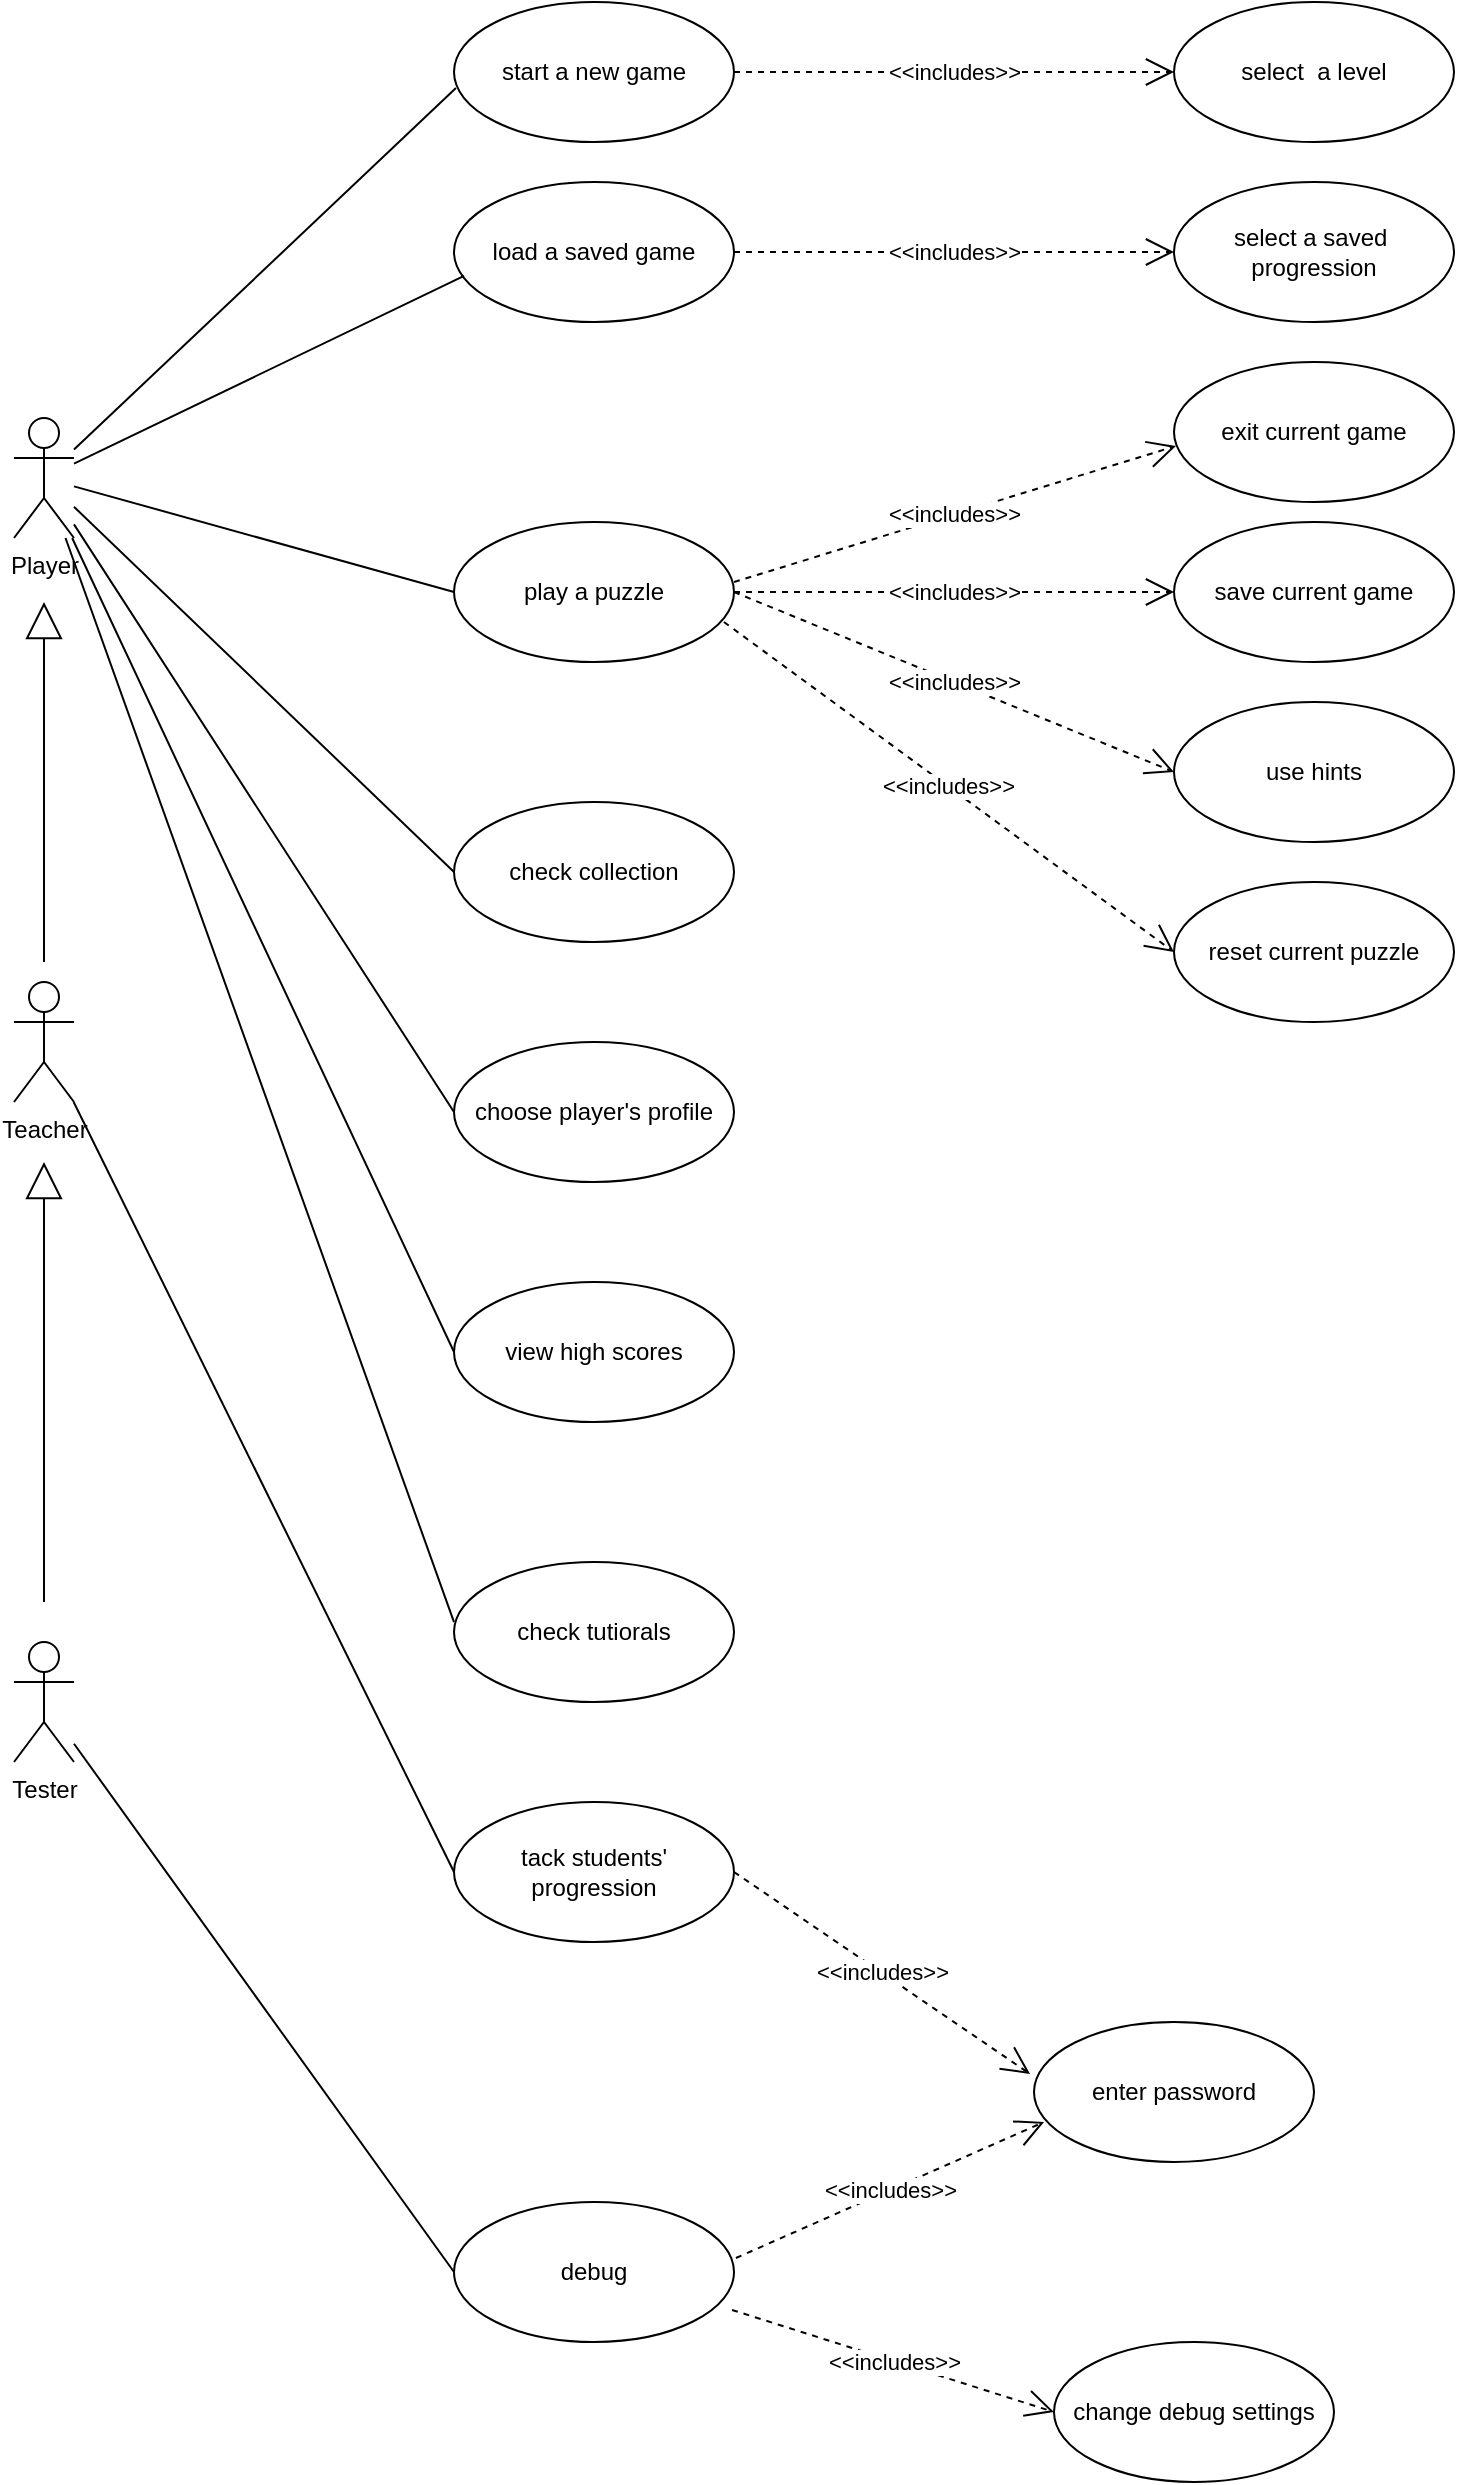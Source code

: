 <mxfile version="23.1.1" type="github">
  <diagram name="Page-1" id="0783ab3e-0a74-02c8-0abd-f7b4e66b4bec">
    <mxGraphModel dx="2924" dy="1140" grid="1" gridSize="10" guides="1" tooltips="1" connect="1" arrows="1" fold="1" page="1" pageScale="1" pageWidth="850" pageHeight="1100" background="none" math="0" shadow="0">
      <root>
        <mxCell id="0" />
        <mxCell id="1" parent="0" />
        <mxCell id="n95UubTUEXaW6l02zeMs-1" value="Player" style="shape=umlActor;verticalLabelPosition=bottom;verticalAlign=top;html=1;outlineConnect=0;" parent="1" vertex="1">
          <mxGeometry x="-790" y="228" width="30" height="60" as="geometry" />
        </mxCell>
        <mxCell id="n95UubTUEXaW6l02zeMs-14" value="Teacher" style="shape=umlActor;verticalLabelPosition=bottom;verticalAlign=top;html=1;outlineConnect=0;" parent="1" vertex="1">
          <mxGeometry x="-790" y="510" width="30" height="60" as="geometry" />
        </mxCell>
        <mxCell id="n95UubTUEXaW6l02zeMs-22" value="Tester" style="shape=umlActor;verticalLabelPosition=bottom;verticalAlign=top;html=1;outlineConnect=0;" parent="1" vertex="1">
          <mxGeometry x="-790" y="840" width="30" height="60" as="geometry" />
        </mxCell>
        <mxCell id="n95UubTUEXaW6l02zeMs-30" value="debug" style="ellipse;whiteSpace=wrap;html=1;" parent="1" vertex="1">
          <mxGeometry x="-570" y="1120" width="140" height="70" as="geometry" />
        </mxCell>
        <mxCell id="n95UubTUEXaW6l02zeMs-31" value="check collection" style="ellipse;whiteSpace=wrap;html=1;" parent="1" vertex="1">
          <mxGeometry x="-570" y="420" width="140" height="70" as="geometry" />
        </mxCell>
        <mxCell id="n95UubTUEXaW6l02zeMs-32" value="start a new game" style="ellipse;whiteSpace=wrap;html=1;" parent="1" vertex="1">
          <mxGeometry x="-570" y="20" width="140" height="70" as="geometry" />
        </mxCell>
        <mxCell id="n95UubTUEXaW6l02zeMs-35" value="load a saved game" style="ellipse;whiteSpace=wrap;html=1;" parent="1" vertex="1">
          <mxGeometry x="-570" y="110" width="140" height="70" as="geometry" />
        </mxCell>
        <mxCell id="n95UubTUEXaW6l02zeMs-36" value="tack students&#39; progression" style="ellipse;whiteSpace=wrap;html=1;" parent="1" vertex="1">
          <mxGeometry x="-570" y="920" width="140" height="70" as="geometry" />
        </mxCell>
        <mxCell id="n95UubTUEXaW6l02zeMs-37" value="view high scores" style="ellipse;whiteSpace=wrap;html=1;" parent="1" vertex="1">
          <mxGeometry x="-570" y="660" width="140" height="70" as="geometry" />
        </mxCell>
        <mxCell id="n95UubTUEXaW6l02zeMs-41" value="check tutiorals" style="ellipse;whiteSpace=wrap;html=1;" parent="1" vertex="1">
          <mxGeometry x="-570" y="800" width="140" height="70" as="geometry" />
        </mxCell>
        <mxCell id="n95UubTUEXaW6l02zeMs-42" value="change debug settings" style="ellipse;whiteSpace=wrap;html=1;" parent="1" vertex="1">
          <mxGeometry x="-270" y="1190" width="140" height="70" as="geometry" />
        </mxCell>
        <mxCell id="n95UubTUEXaW6l02zeMs-46" value="" style="endArrow=block;endSize=16;endFill=0;html=1;rounded=0;" parent="1" edge="1">
          <mxGeometry width="160" relative="1" as="geometry">
            <mxPoint x="-775" y="500" as="sourcePoint" />
            <mxPoint x="-775" y="320" as="targetPoint" />
            <Array as="points">
              <mxPoint x="-775" y="400" />
            </Array>
          </mxGeometry>
        </mxCell>
        <mxCell id="n95UubTUEXaW6l02zeMs-47" value="" style="endArrow=block;endSize=16;endFill=0;html=1;rounded=0;" parent="1" edge="1">
          <mxGeometry width="160" relative="1" as="geometry">
            <mxPoint x="-775" y="820" as="sourcePoint" />
            <mxPoint x="-775" y="600" as="targetPoint" />
          </mxGeometry>
        </mxCell>
        <mxCell id="n95UubTUEXaW6l02zeMs-50" value="&amp;lt;&amp;lt;includes&amp;gt;&amp;gt;" style="endArrow=open;endSize=12;dashed=1;html=1;rounded=0;exitX=0.993;exitY=0.771;exitDx=0;exitDy=0;entryX=0;entryY=0.5;entryDx=0;entryDy=0;exitPerimeter=0;" parent="1" source="n95UubTUEXaW6l02zeMs-30" target="n95UubTUEXaW6l02zeMs-42" edge="1">
          <mxGeometry width="160" relative="1" as="geometry">
            <mxPoint x="-440" y="1234.5" as="sourcePoint" />
            <mxPoint x="-240" y="1140" as="targetPoint" />
          </mxGeometry>
        </mxCell>
        <mxCell id="n95UubTUEXaW6l02zeMs-51" value="&amp;lt;&amp;lt;includes&amp;gt;&amp;gt;" style="endArrow=open;endSize=12;dashed=1;html=1;rounded=0;exitX=1;exitY=0.5;exitDx=0;exitDy=0;entryX=0;entryY=0.5;entryDx=0;entryDy=0;" parent="1" source="n95UubTUEXaW6l02zeMs-32" target="n95UubTUEXaW6l02zeMs-68" edge="1">
          <mxGeometry width="160" relative="1" as="geometry">
            <mxPoint x="-430" y="180" as="sourcePoint" />
            <mxPoint x="-250" y="60" as="targetPoint" />
          </mxGeometry>
        </mxCell>
        <mxCell id="n95UubTUEXaW6l02zeMs-52" value="&amp;lt;&amp;lt;includes&amp;gt;&amp;gt;" style="endArrow=open;endSize=12;dashed=1;html=1;rounded=0;exitX=1;exitY=0.5;exitDx=0;exitDy=0;entryX=0;entryY=0.5;entryDx=0;entryDy=0;" parent="1" source="n95UubTUEXaW6l02zeMs-35" target="n95UubTUEXaW6l02zeMs-69" edge="1">
          <mxGeometry width="160" relative="1" as="geometry">
            <mxPoint x="-430" y="300" as="sourcePoint" />
            <mxPoint x="-230" y="130" as="targetPoint" />
          </mxGeometry>
        </mxCell>
        <mxCell id="n95UubTUEXaW6l02zeMs-53" value="enter password" style="ellipse;whiteSpace=wrap;html=1;" parent="1" vertex="1">
          <mxGeometry x="-280" y="1030" width="140" height="70" as="geometry" />
        </mxCell>
        <mxCell id="n95UubTUEXaW6l02zeMs-54" value="&amp;lt;&amp;lt;includes&amp;gt;&amp;gt;" style="endArrow=open;endSize=12;dashed=1;html=1;rounded=0;exitX=1;exitY=0.5;exitDx=0;exitDy=0;entryX=-0.014;entryY=0.371;entryDx=0;entryDy=0;entryPerimeter=0;" parent="1" source="n95UubTUEXaW6l02zeMs-36" target="n95UubTUEXaW6l02zeMs-53" edge="1">
          <mxGeometry width="160" relative="1" as="geometry">
            <mxPoint x="-410" y="619.5" as="sourcePoint" />
            <mxPoint x="-270" y="1060" as="targetPoint" />
          </mxGeometry>
        </mxCell>
        <mxCell id="n95UubTUEXaW6l02zeMs-56" value="" style="endArrow=none;endSize=12;html=1;rounded=0;entryX=0;entryY=0.5;entryDx=0;entryDy=0;endFill=0;" parent="1" source="n95UubTUEXaW6l02zeMs-1" target="n95UubTUEXaW6l02zeMs-37" edge="1">
          <mxGeometry x="0.001" width="160" relative="1" as="geometry">
            <mxPoint x="-740" y="260" as="sourcePoint" />
            <mxPoint x="-520" y="332" as="targetPoint" />
            <mxPoint as="offset" />
          </mxGeometry>
        </mxCell>
        <mxCell id="n95UubTUEXaW6l02zeMs-60" value="" style="endArrow=none;endSize=12;html=1;rounded=0;entryX=0;entryY=0.5;entryDx=0;entryDy=0;endFill=0;" parent="1" source="n95UubTUEXaW6l02zeMs-1" target="n95UubTUEXaW6l02zeMs-31" edge="1">
          <mxGeometry x="0.001" width="160" relative="1" as="geometry">
            <mxPoint x="-750" y="250" as="sourcePoint" />
            <mxPoint x="-560" y="386" as="targetPoint" />
            <mxPoint as="offset" />
          </mxGeometry>
        </mxCell>
        <mxCell id="n95UubTUEXaW6l02zeMs-61" value="" style="endArrow=none;endSize=12;html=1;rounded=0;entryX=0;entryY=0.429;entryDx=0;entryDy=0;endFill=0;entryPerimeter=0;" parent="1" source="n95UubTUEXaW6l02zeMs-1" target="n95UubTUEXaW6l02zeMs-41" edge="1">
          <mxGeometry x="0.001" width="160" relative="1" as="geometry">
            <mxPoint x="-730" y="465" as="sourcePoint" />
            <mxPoint x="-540" y="460" as="targetPoint" />
            <mxPoint as="offset" />
          </mxGeometry>
        </mxCell>
        <mxCell id="n95UubTUEXaW6l02zeMs-62" value="" style="endArrow=none;endSize=12;html=1;rounded=0;entryX=0.036;entryY=0.671;entryDx=0;entryDy=0;endFill=0;entryPerimeter=0;" parent="1" source="n95UubTUEXaW6l02zeMs-1" target="n95UubTUEXaW6l02zeMs-35" edge="1">
          <mxGeometry x="0.001" width="160" relative="1" as="geometry">
            <mxPoint x="-740" y="205" as="sourcePoint" />
            <mxPoint x="-560" y="200" as="targetPoint" />
            <mxPoint as="offset" />
          </mxGeometry>
        </mxCell>
        <mxCell id="n95UubTUEXaW6l02zeMs-63" value="" style="endArrow=none;endSize=12;html=1;rounded=0;endFill=0;entryX=0.007;entryY=0.614;entryDx=0;entryDy=0;entryPerimeter=0;" parent="1" source="n95UubTUEXaW6l02zeMs-1" target="n95UubTUEXaW6l02zeMs-32" edge="1">
          <mxGeometry x="0.001" width="160" relative="1" as="geometry">
            <mxPoint x="-740" y="115" as="sourcePoint" />
            <mxPoint x="-560" y="60" as="targetPoint" />
            <mxPoint as="offset" />
          </mxGeometry>
        </mxCell>
        <mxCell id="n95UubTUEXaW6l02zeMs-64" value="" style="endArrow=none;endSize=12;html=1;rounded=0;entryX=0;entryY=0.5;entryDx=0;entryDy=0;endFill=0;" parent="1" source="n95UubTUEXaW6l02zeMs-22" target="n95UubTUEXaW6l02zeMs-30" edge="1">
          <mxGeometry x="0.001" width="160" relative="1" as="geometry">
            <mxPoint x="-780" y="1167.439" as="sourcePoint" />
            <mxPoint x="-590" y="1185" as="targetPoint" />
            <mxPoint as="offset" />
          </mxGeometry>
        </mxCell>
        <mxCell id="n95UubTUEXaW6l02zeMs-65" value="" style="endArrow=none;endSize=12;html=1;rounded=0;entryX=0;entryY=0.5;entryDx=0;entryDy=0;endFill=0;" parent="1" source="n95UubTUEXaW6l02zeMs-14" target="n95UubTUEXaW6l02zeMs-36" edge="1">
          <mxGeometry x="0.001" width="160" relative="1" as="geometry">
            <mxPoint x="-770" y="615" as="sourcePoint" />
            <mxPoint x="-580" y="610" as="targetPoint" />
            <mxPoint as="offset" />
          </mxGeometry>
        </mxCell>
        <mxCell id="n95UubTUEXaW6l02zeMs-66" value="choose player&#39;s profile" style="ellipse;whiteSpace=wrap;html=1;" parent="1" vertex="1">
          <mxGeometry x="-570" y="540" width="140" height="70" as="geometry" />
        </mxCell>
        <mxCell id="n95UubTUEXaW6l02zeMs-68" value="select&amp;nbsp; a level" style="ellipse;whiteSpace=wrap;html=1;" parent="1" vertex="1">
          <mxGeometry x="-210" y="20" width="140" height="70" as="geometry" />
        </mxCell>
        <mxCell id="n95UubTUEXaW6l02zeMs-69" value="select a saved&amp;nbsp; progression" style="ellipse;whiteSpace=wrap;html=1;" parent="1" vertex="1">
          <mxGeometry x="-210" y="110" width="140" height="70" as="geometry" />
        </mxCell>
        <mxCell id="n95UubTUEXaW6l02zeMs-70" value="" style="endArrow=none;endSize=12;html=1;rounded=0;endFill=0;entryX=0;entryY=0.5;entryDx=0;entryDy=0;" parent="1" source="n95UubTUEXaW6l02zeMs-1" target="n95UubTUEXaW6l02zeMs-66" edge="1">
          <mxGeometry x="0.001" width="160" relative="1" as="geometry">
            <mxPoint x="-750" y="261" as="sourcePoint" />
            <mxPoint x="-555" y="167" as="targetPoint" />
            <mxPoint as="offset" />
          </mxGeometry>
        </mxCell>
        <mxCell id="n95UubTUEXaW6l02zeMs-71" value="play a puzzle" style="ellipse;whiteSpace=wrap;html=1;" parent="1" vertex="1">
          <mxGeometry x="-570" y="280" width="140" height="70" as="geometry" />
        </mxCell>
        <mxCell id="n95UubTUEXaW6l02zeMs-72" value="&amp;lt;&amp;lt;includes&amp;gt;&amp;gt;" style="endArrow=open;endSize=12;dashed=1;html=1;rounded=0;exitX=1;exitY=0.429;exitDx=0;exitDy=0;exitPerimeter=0;entryX=0.007;entryY=0.6;entryDx=0;entryDy=0;entryPerimeter=0;" parent="1" source="n95UubTUEXaW6l02zeMs-71" target="n95UubTUEXaW6l02zeMs-73" edge="1">
          <mxGeometry width="160" relative="1" as="geometry">
            <mxPoint x="-410" y="380" as="sourcePoint" />
            <mxPoint x="-260" y="290" as="targetPoint" />
          </mxGeometry>
        </mxCell>
        <mxCell id="n95UubTUEXaW6l02zeMs-73" value="exit current game" style="ellipse;whiteSpace=wrap;html=1;" parent="1" vertex="1">
          <mxGeometry x="-210" y="200" width="140" height="70" as="geometry" />
        </mxCell>
        <mxCell id="n95UubTUEXaW6l02zeMs-74" value="save current game" style="ellipse;whiteSpace=wrap;html=1;" parent="1" vertex="1">
          <mxGeometry x="-210" y="280" width="140" height="70" as="geometry" />
        </mxCell>
        <mxCell id="n95UubTUEXaW6l02zeMs-75" value="&amp;lt;&amp;lt;includes&amp;gt;&amp;gt;" style="endArrow=open;endSize=12;dashed=1;html=1;rounded=0;exitX=1;exitY=0.5;exitDx=0;exitDy=0;entryX=0;entryY=0.5;entryDx=0;entryDy=0;" parent="1" source="n95UubTUEXaW6l02zeMs-71" target="n95UubTUEXaW6l02zeMs-74" edge="1">
          <mxGeometry x="-0.001" width="160" relative="1" as="geometry">
            <mxPoint x="-425" y="345" as="sourcePoint" />
            <mxPoint x="-250" y="300" as="targetPoint" />
            <mxPoint as="offset" />
          </mxGeometry>
        </mxCell>
        <mxCell id="n95UubTUEXaW6l02zeMs-76" value="" style="endArrow=none;endSize=12;html=1;rounded=0;entryX=0;entryY=0.5;entryDx=0;entryDy=0;endFill=0;" parent="1" source="n95UubTUEXaW6l02zeMs-1" target="n95UubTUEXaW6l02zeMs-71" edge="1">
          <mxGeometry x="0.001" width="160" relative="1" as="geometry">
            <mxPoint x="-750" y="261" as="sourcePoint" />
            <mxPoint x="-555" y="167" as="targetPoint" />
            <mxPoint as="offset" />
          </mxGeometry>
        </mxCell>
        <mxCell id="n95UubTUEXaW6l02zeMs-77" value="use hints" style="ellipse;whiteSpace=wrap;html=1;" parent="1" vertex="1">
          <mxGeometry x="-210" y="370" width="140" height="70" as="geometry" />
        </mxCell>
        <mxCell id="n95UubTUEXaW6l02zeMs-78" value="&amp;lt;&amp;lt;includes&amp;gt;&amp;gt;" style="endArrow=open;endSize=12;dashed=1;html=1;rounded=0;exitX=1;exitY=0.5;exitDx=0;exitDy=0;entryX=0;entryY=0.5;entryDx=0;entryDy=0;" parent="1" source="n95UubTUEXaW6l02zeMs-71" target="n95UubTUEXaW6l02zeMs-77" edge="1">
          <mxGeometry x="-0.001" width="160" relative="1" as="geometry">
            <mxPoint x="-430" y="315" as="sourcePoint" />
            <mxPoint x="-240" y="325" as="targetPoint" />
            <mxPoint as="offset" />
          </mxGeometry>
        </mxCell>
        <mxCell id="n95UubTUEXaW6l02zeMs-82" value="&amp;lt;&amp;lt;includes&amp;gt;&amp;gt;" style="endArrow=open;endSize=12;dashed=1;html=1;rounded=0;entryX=0.036;entryY=0.714;entryDx=0;entryDy=0;entryPerimeter=0;exitX=1.007;exitY=0.4;exitDx=0;exitDy=0;exitPerimeter=0;" parent="1" source="n95UubTUEXaW6l02zeMs-30" target="n95UubTUEXaW6l02zeMs-53" edge="1">
          <mxGeometry width="160" relative="1" as="geometry">
            <mxPoint x="-420" y="985" as="sourcePoint" />
            <mxPoint x="-240" y="985" as="targetPoint" />
          </mxGeometry>
        </mxCell>
        <mxCell id="_ills6TpiftIKVdmo6iu-1" value="reset current puzzle" style="ellipse;whiteSpace=wrap;html=1;" vertex="1" parent="1">
          <mxGeometry x="-210" y="460" width="140" height="70" as="geometry" />
        </mxCell>
        <mxCell id="_ills6TpiftIKVdmo6iu-2" value="&amp;lt;&amp;lt;includes&amp;gt;&amp;gt;" style="endArrow=open;endSize=12;dashed=1;html=1;rounded=0;entryX=0;entryY=0.5;entryDx=0;entryDy=0;exitX=0.964;exitY=0.714;exitDx=0;exitDy=0;exitPerimeter=0;" edge="1" parent="1" source="n95UubTUEXaW6l02zeMs-71" target="_ills6TpiftIKVdmo6iu-1">
          <mxGeometry x="-0.001" width="160" relative="1" as="geometry">
            <mxPoint x="-450" y="340" as="sourcePoint" />
            <mxPoint x="-231" y="420" as="targetPoint" />
            <mxPoint as="offset" />
          </mxGeometry>
        </mxCell>
      </root>
    </mxGraphModel>
  </diagram>
</mxfile>
